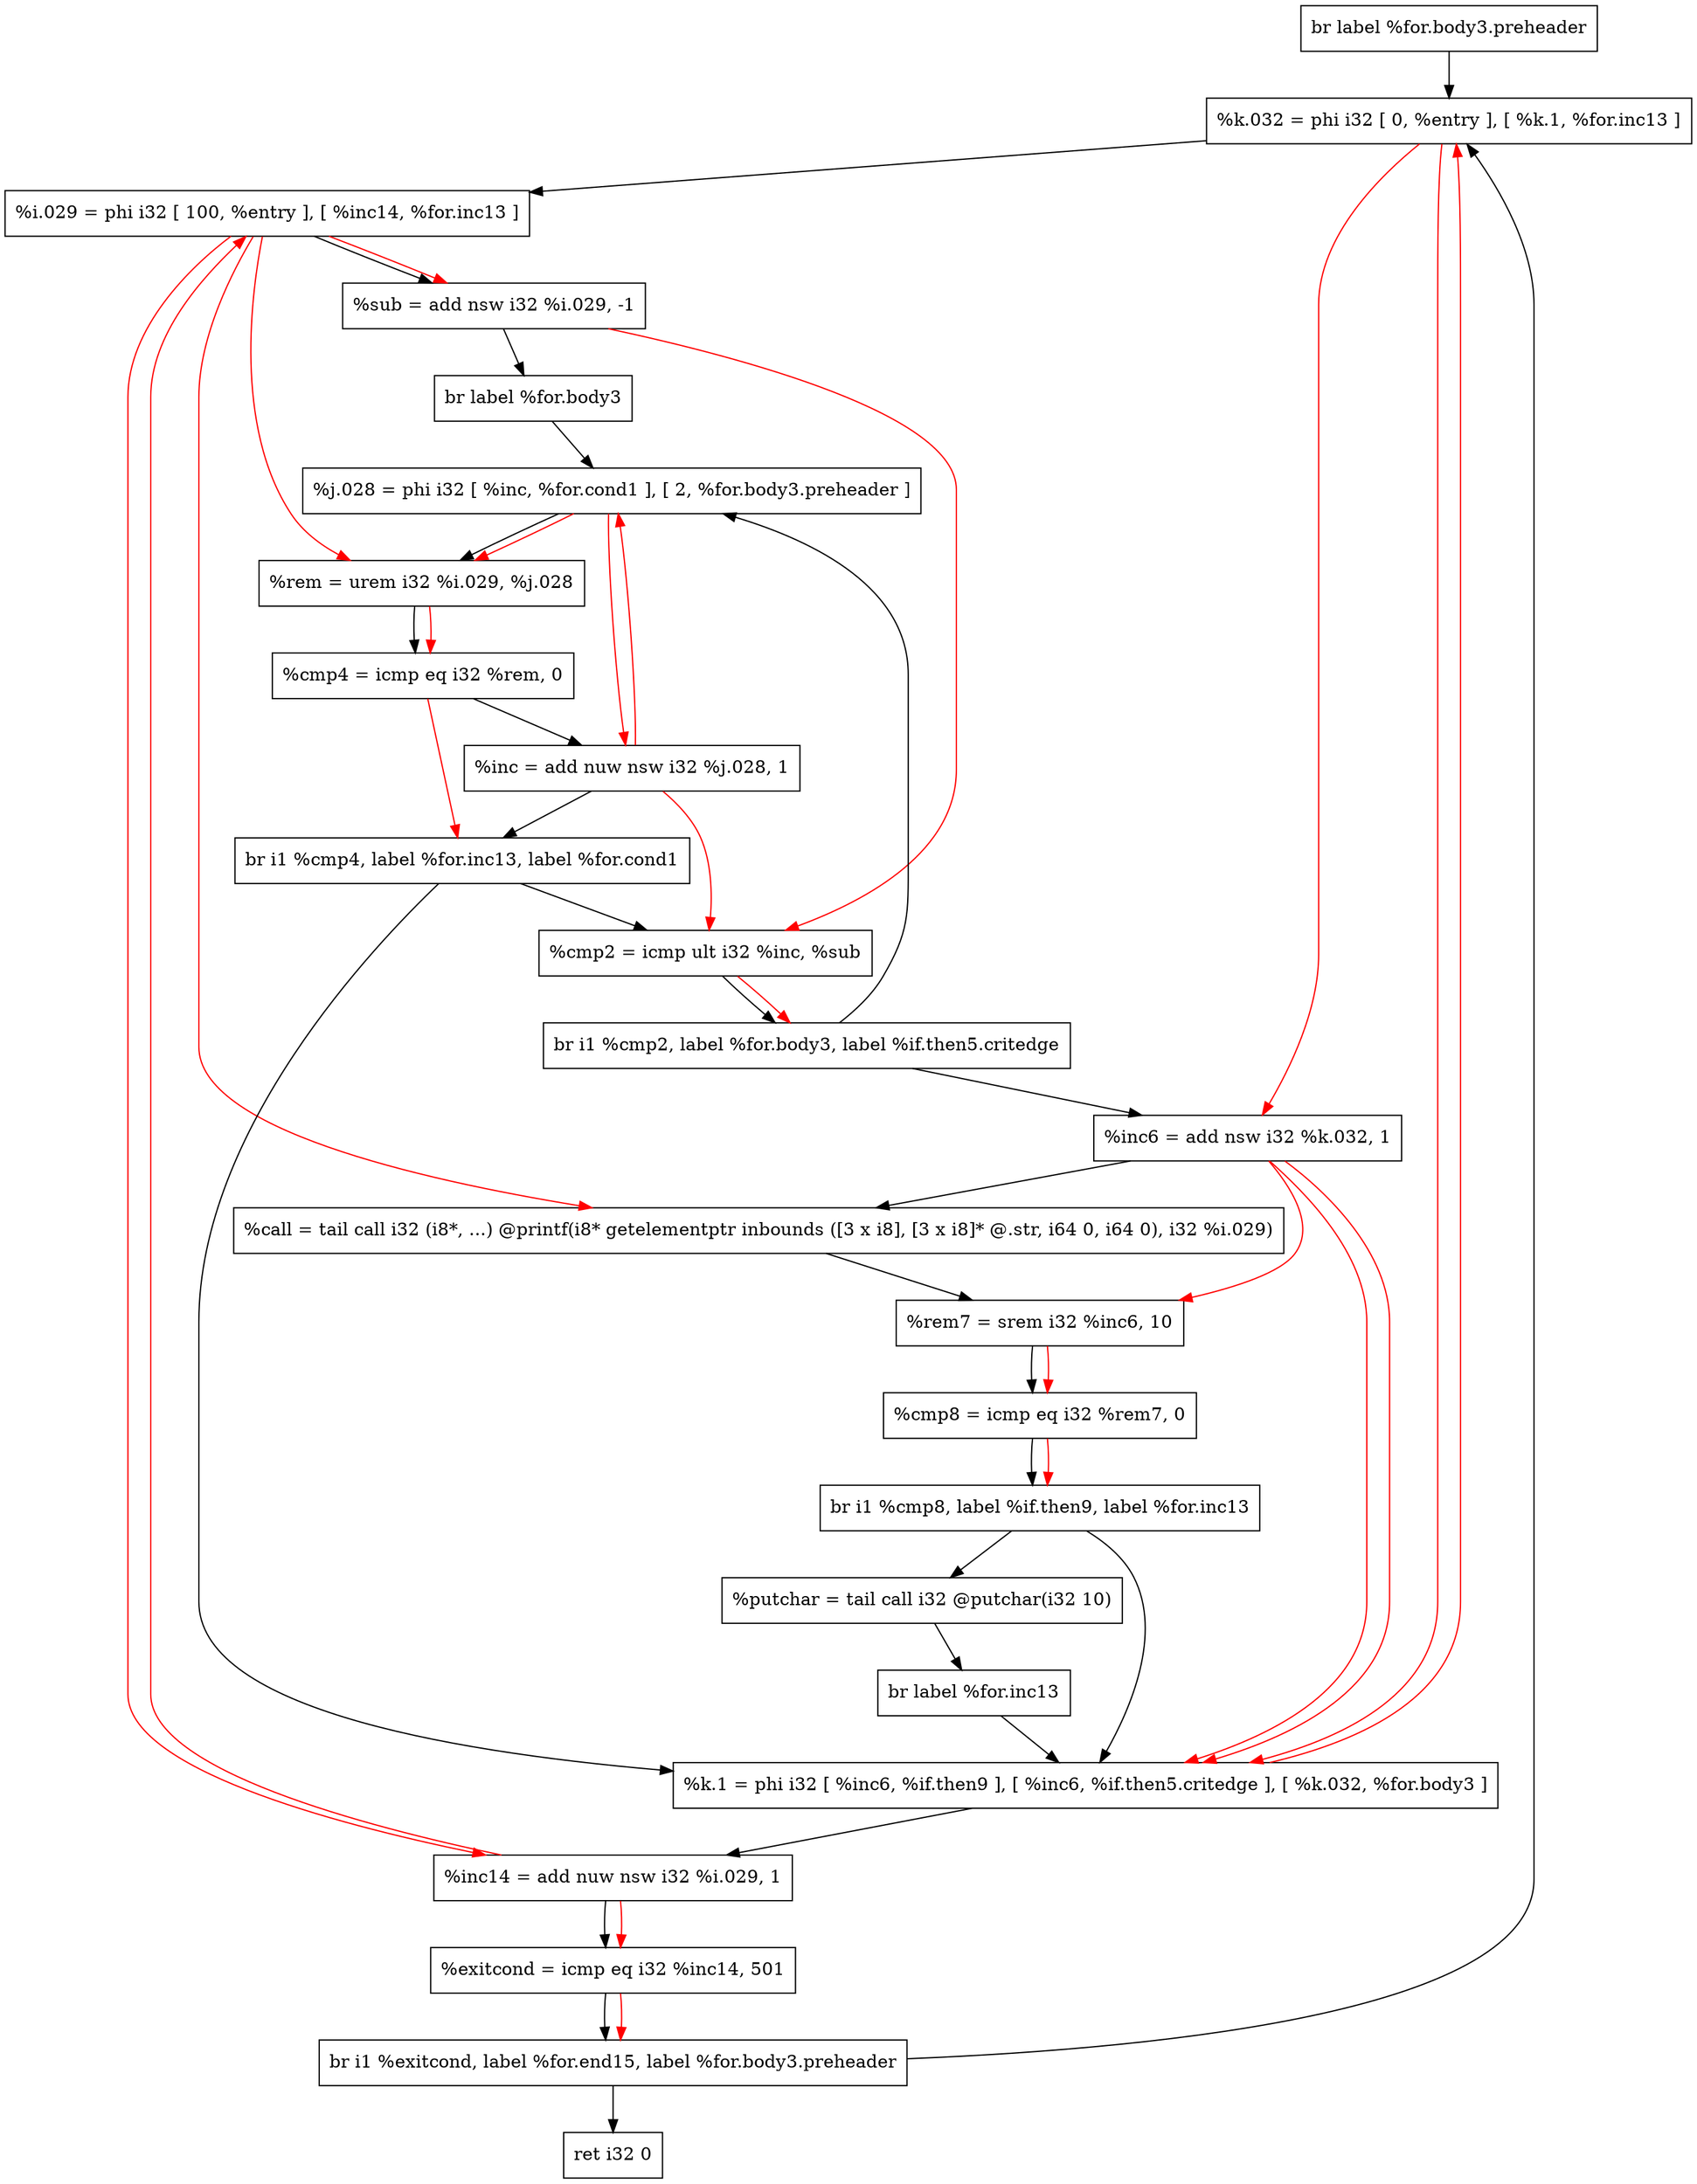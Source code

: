 digraph "CDFG for'func' function" {
	Node0x5614aabd4b68[shape=record, label="  br label %for.body3.preheader"];
	Node0x5614aabd5308[shape=record, label="  %k.032 = phi i32 [ 0, %entry ], [ %k.1, %for.inc13 ]"];
	Node0x5614aabd54a8[shape=record, label="  %i.029 = phi i32 [ 100, %entry ], [ %inc14, %for.inc13 ]"];
	Node0x5614aabd55c0[shape=record, label="  %sub = add nsw i32 %i.029, -1"];
	Node0x5614aabd5718[shape=record, label="  br label %for.body3"];
	Node0x5614aabd5890[shape=record, label="  %cmp2 = icmp ult i32 %inc, %sub"];
	Node0x5614aab5ec98[shape=record, label="  br i1 %cmp2, label %for.body3, label %if.then5.critedge"];
	Node0x5614aabd5a88[shape=record, label="  %j.028 = phi i32 [ %inc, %for.cond1 ], [ 2, %for.body3.preheader ]"];
	Node0x5614aabd5b70[shape=record, label="  %rem = urem i32 %i.029, %j.028"];
	Node0x5614aabd5c00[shape=record, label="  %cmp4 = icmp eq i32 %rem, 0"];
	Node0x5614aabd5e30[shape=record, label="  %inc = add nuw nsw i32 %j.028, 1"];
	Node0x5614aab5edb8[shape=record, label="  br i1 %cmp4, label %for.inc13, label %for.cond1"];
	Node0x5614aabd5ea0[shape=record, label="  %inc6 = add nsw i32 %k.032, 1"];
	Node0x5614aabd6208[shape=record, label="  %call = tail call i32 (i8*, ...) @printf(i8* getelementptr inbounds ([3 x i8], [3 x i8]* @.str, i64 0, i64 0), i32 %i.029)"];
	Node0x5614aabd6330[shape=record, label="  %rem7 = srem i32 %inc6, 10"];
	Node0x5614aabd63c0[shape=record, label="  %cmp8 = icmp eq i32 %rem7, 0"];
	Node0x5614aab6a348[shape=record, label="  br i1 %cmp8, label %if.then9, label %for.inc13"];
	Node0x5614aabd64f0[shape=record, label="  %putchar = tail call i32 @putchar(i32 10)"];
	Node0x5614aabd56b8[shape=record, label="  br label %for.inc13"];
	Node0x5614aabd6618[shape=record, label="  %k.1 = phi i32 [ %inc6, %if.then9 ], [ %inc6, %if.then5.critedge ], [ %k.032, %for.body3 ]"];
	Node0x5614aabd6700[shape=record, label="  %inc14 = add nuw nsw i32 %i.029, 1"];
	Node0x5614aabd6770[shape=record, label="  %exitcond = icmp eq i32 %inc14, 501"];
	Node0x5614aab6a588[shape=record, label="  br i1 %exitcond, label %for.end15, label %for.body3.preheader"];
	Node0x5614aabd5458[shape=record, label="  ret i32 0"];
	Node0x5614aabd4b68 -> Node0x5614aabd5308
	Node0x5614aabd5308 -> Node0x5614aabd54a8
	Node0x5614aabd54a8 -> Node0x5614aabd55c0
	Node0x5614aabd55c0 -> Node0x5614aabd5718
	Node0x5614aabd5718 -> Node0x5614aabd5a88
	Node0x5614aabd5890 -> Node0x5614aab5ec98
	Node0x5614aab5ec98 -> Node0x5614aabd5a88
	Node0x5614aab5ec98 -> Node0x5614aabd5ea0
	Node0x5614aabd5a88 -> Node0x5614aabd5b70
	Node0x5614aabd5b70 -> Node0x5614aabd5c00
	Node0x5614aabd5c00 -> Node0x5614aabd5e30
	Node0x5614aabd5e30 -> Node0x5614aab5edb8
	Node0x5614aab5edb8 -> Node0x5614aabd6618
	Node0x5614aab5edb8 -> Node0x5614aabd5890
	Node0x5614aabd5ea0 -> Node0x5614aabd6208
	Node0x5614aabd6208 -> Node0x5614aabd6330
	Node0x5614aabd6330 -> Node0x5614aabd63c0
	Node0x5614aabd63c0 -> Node0x5614aab6a348
	Node0x5614aab6a348 -> Node0x5614aabd64f0
	Node0x5614aab6a348 -> Node0x5614aabd6618
	Node0x5614aabd64f0 -> Node0x5614aabd56b8
	Node0x5614aabd56b8 -> Node0x5614aabd6618
	Node0x5614aabd6618 -> Node0x5614aabd6700
	Node0x5614aabd6700 -> Node0x5614aabd6770
	Node0x5614aabd6770 -> Node0x5614aab6a588
	Node0x5614aab6a588 -> Node0x5614aabd5458
	Node0x5614aab6a588 -> Node0x5614aabd5308
edge [color=red]
	Node0x5614aabd6618 -> Node0x5614aabd5308
	Node0x5614aabd6700 -> Node0x5614aabd54a8
	Node0x5614aabd54a8 -> Node0x5614aabd55c0
	Node0x5614aabd5e30 -> Node0x5614aabd5890
	Node0x5614aabd55c0 -> Node0x5614aabd5890
	Node0x5614aabd5890 -> Node0x5614aab5ec98
	Node0x5614aabd5e30 -> Node0x5614aabd5a88
	Node0x5614aabd54a8 -> Node0x5614aabd5b70
	Node0x5614aabd5a88 -> Node0x5614aabd5b70
	Node0x5614aabd5b70 -> Node0x5614aabd5c00
	Node0x5614aabd5a88 -> Node0x5614aabd5e30
	Node0x5614aabd5c00 -> Node0x5614aab5edb8
	Node0x5614aabd5308 -> Node0x5614aabd5ea0
	Node0x5614aabd54a8 -> Node0x5614aabd6208
	Node0x5614aabd5ea0 -> Node0x5614aabd6330
	Node0x5614aabd6330 -> Node0x5614aabd63c0
	Node0x5614aabd63c0 -> Node0x5614aab6a348
	Node0x5614aabd5ea0 -> Node0x5614aabd6618
	Node0x5614aabd5ea0 -> Node0x5614aabd6618
	Node0x5614aabd5308 -> Node0x5614aabd6618
	Node0x5614aabd54a8 -> Node0x5614aabd6700
	Node0x5614aabd6700 -> Node0x5614aabd6770
	Node0x5614aabd6770 -> Node0x5614aab6a588
}
